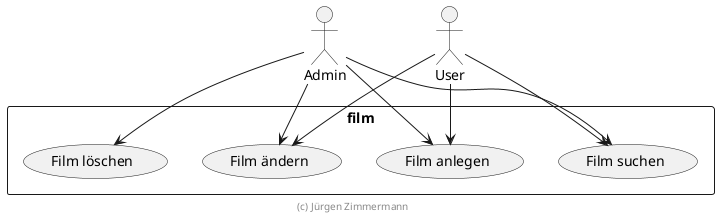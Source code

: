 ' Copyright (C) 2019 - present Juergen Zimmermann, Hochschule Karlsruhe
'
' This program is free software: you can redistribute it and/or modify
' it under the terms of the GNU General Public License as published by
' the Free Software Foundation, either version 3 of the License, or
' (at your option) any later version.
'
' This program is distributed in the hope that it will be useful,
' but WITHOUT ANY WARRANTY; without even the implied warranty of
' MERCHANTABILITY or FITNESS FOR A PARTICULAR PURPOSE.  See the
' GNU General Public License for more details.
'
' You should have received a copy of the GNU General Public License
' along with this program.  If not, see <https://www.gnu.org/licenses/>.

' Preview durch <Alt>d

@startuml Use Cases

actor Admin
actor User

rectangle film {
    Admin --> (Film suchen)
    Admin --> (Film anlegen)
    Admin --> (Film ändern)
    Admin --> (Film löschen)
    User --> (Film suchen)
    User --> (Film anlegen)
    User --> (Film ändern)
}

footer (c) Jürgen Zimmermann

@enduml
